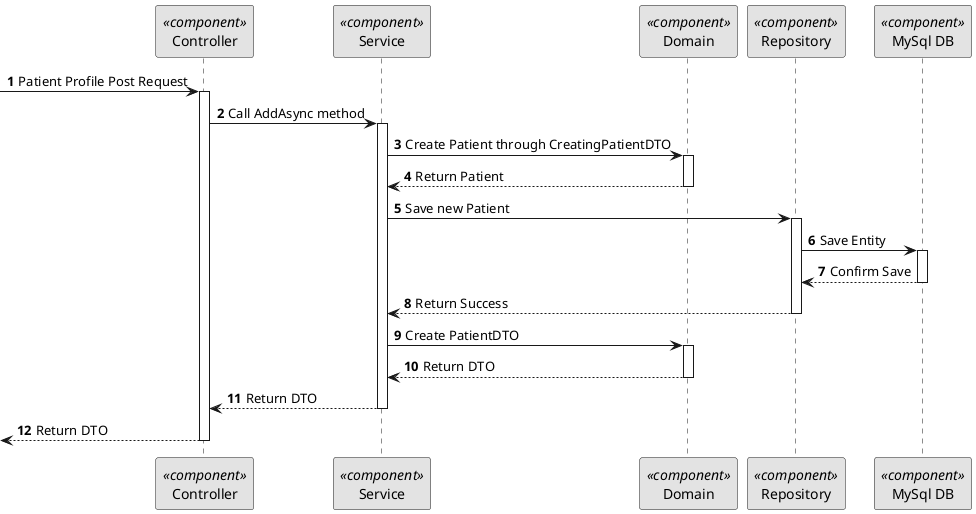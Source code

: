 @startuml 5.1.8
skinparam monochrome true
skinparam packageStyle rectangle
skinparam shadowing false

autonumber

participant "Controller" as CTRL <<component>>
participant "Service" as SERV <<component>>
participant "Domain" as DOM <<component>>
participant "Repository" as REPO <<component>>
participant "MySql DB" as BDD <<component>>


' -> CTRL: getCreateForm()
'activate CTRL
'<-- CTRL  : form
'deactivate CTRL

-> CTRL: Patient Profile Post Request
activate CTRL
CTRL -> SERV: Call AddAsync method
activate SERV
SERV -> DOM: Create Patient through CreatingPatientDTO
activate DOM

DOM --> SERV: Return Patient
deactivate DOM

SERV -> REPO : Save new Patient
activate REPO

REPO -> BDD : Save Entity
activate BDD

BDD --> REPO : Confirm Save
deactivate BDD

REPO --> SERV : Return Success
deactivate REPO

SERV -> DOM : Create PatientDTO
activate DOM

DOM --> SERV : Return DTO
deactivate DOM

SERV --> CTRL : Return DTO
deactivate SERV

<-- CTRL  : Return DTO
deactivate CTRL




@enduml
